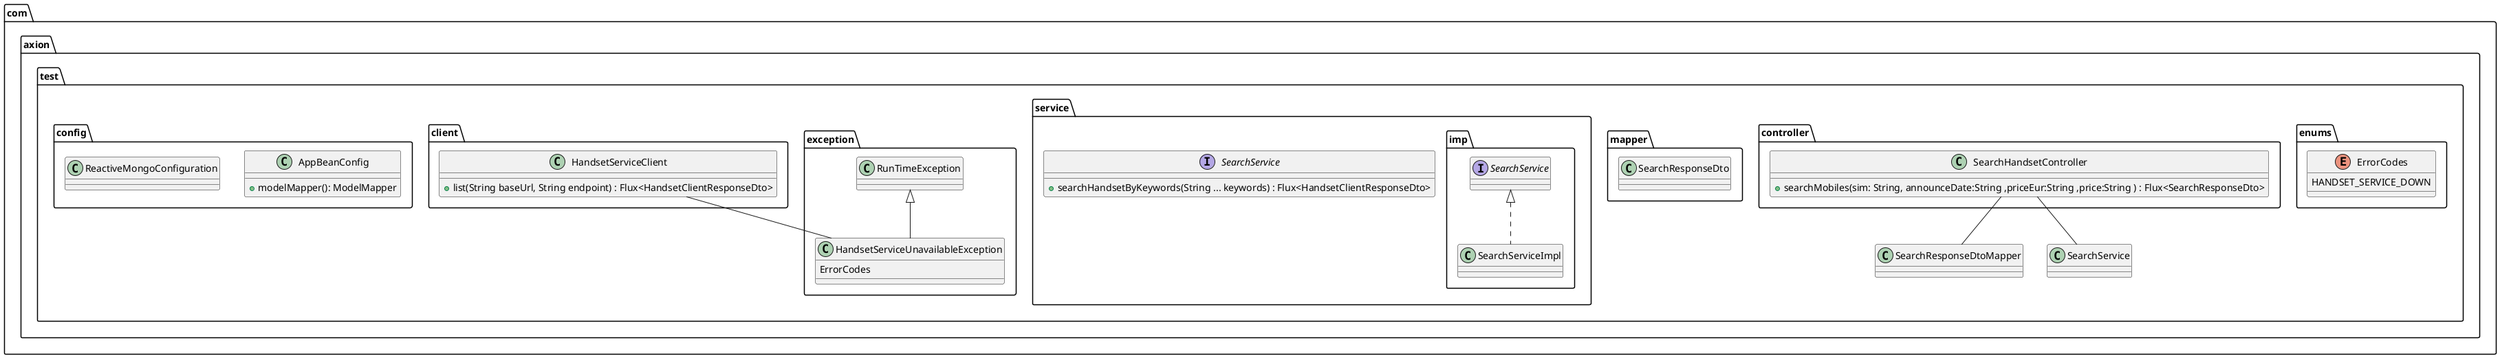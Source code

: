 @startuml
package com.axion.test {
    package enums {
        enum ErrorCodes {
                HANDSET_SERVICE_DOWN
        }
    }

    package controller {
        class SearchHandsetController {
              + searchMobiles(sim: String, announceDate:String ,priceEur:String ,price:String ) : Flux<SearchResponseDto>
        }
    }
    package mapper {
                 class SearchResponseDto {}
    }
    package service {
       interface SearchService {
              +  searchHandsetByKeywords(String ... keywords) : Flux<HandsetClientResponseDto>
       }
       package imp {
          class SearchServiceImpl implements SearchService{

          }
       }
    }
    package exception {
         class HandsetServiceUnavailableException extends RunTimeException {}
    }

    package client {
       class HandsetServiceClient{
             + list(String baseUrl, String endpoint) : Flux<HandsetClientResponseDto>
       }

    }
    package config{
       class AppBeanConfig{
         +    modelMapper(): ModelMapper
       }
       class ReactiveMongoConfiguration{
       }
    }

    SearchHandsetController -- SearchResponseDtoMapper
    SearchHandsetController -- SearchService
    HandsetServiceClient -- HandsetServiceUnavailableException
    HandsetServiceUnavailableException : ErrorCodes

}
@enduml